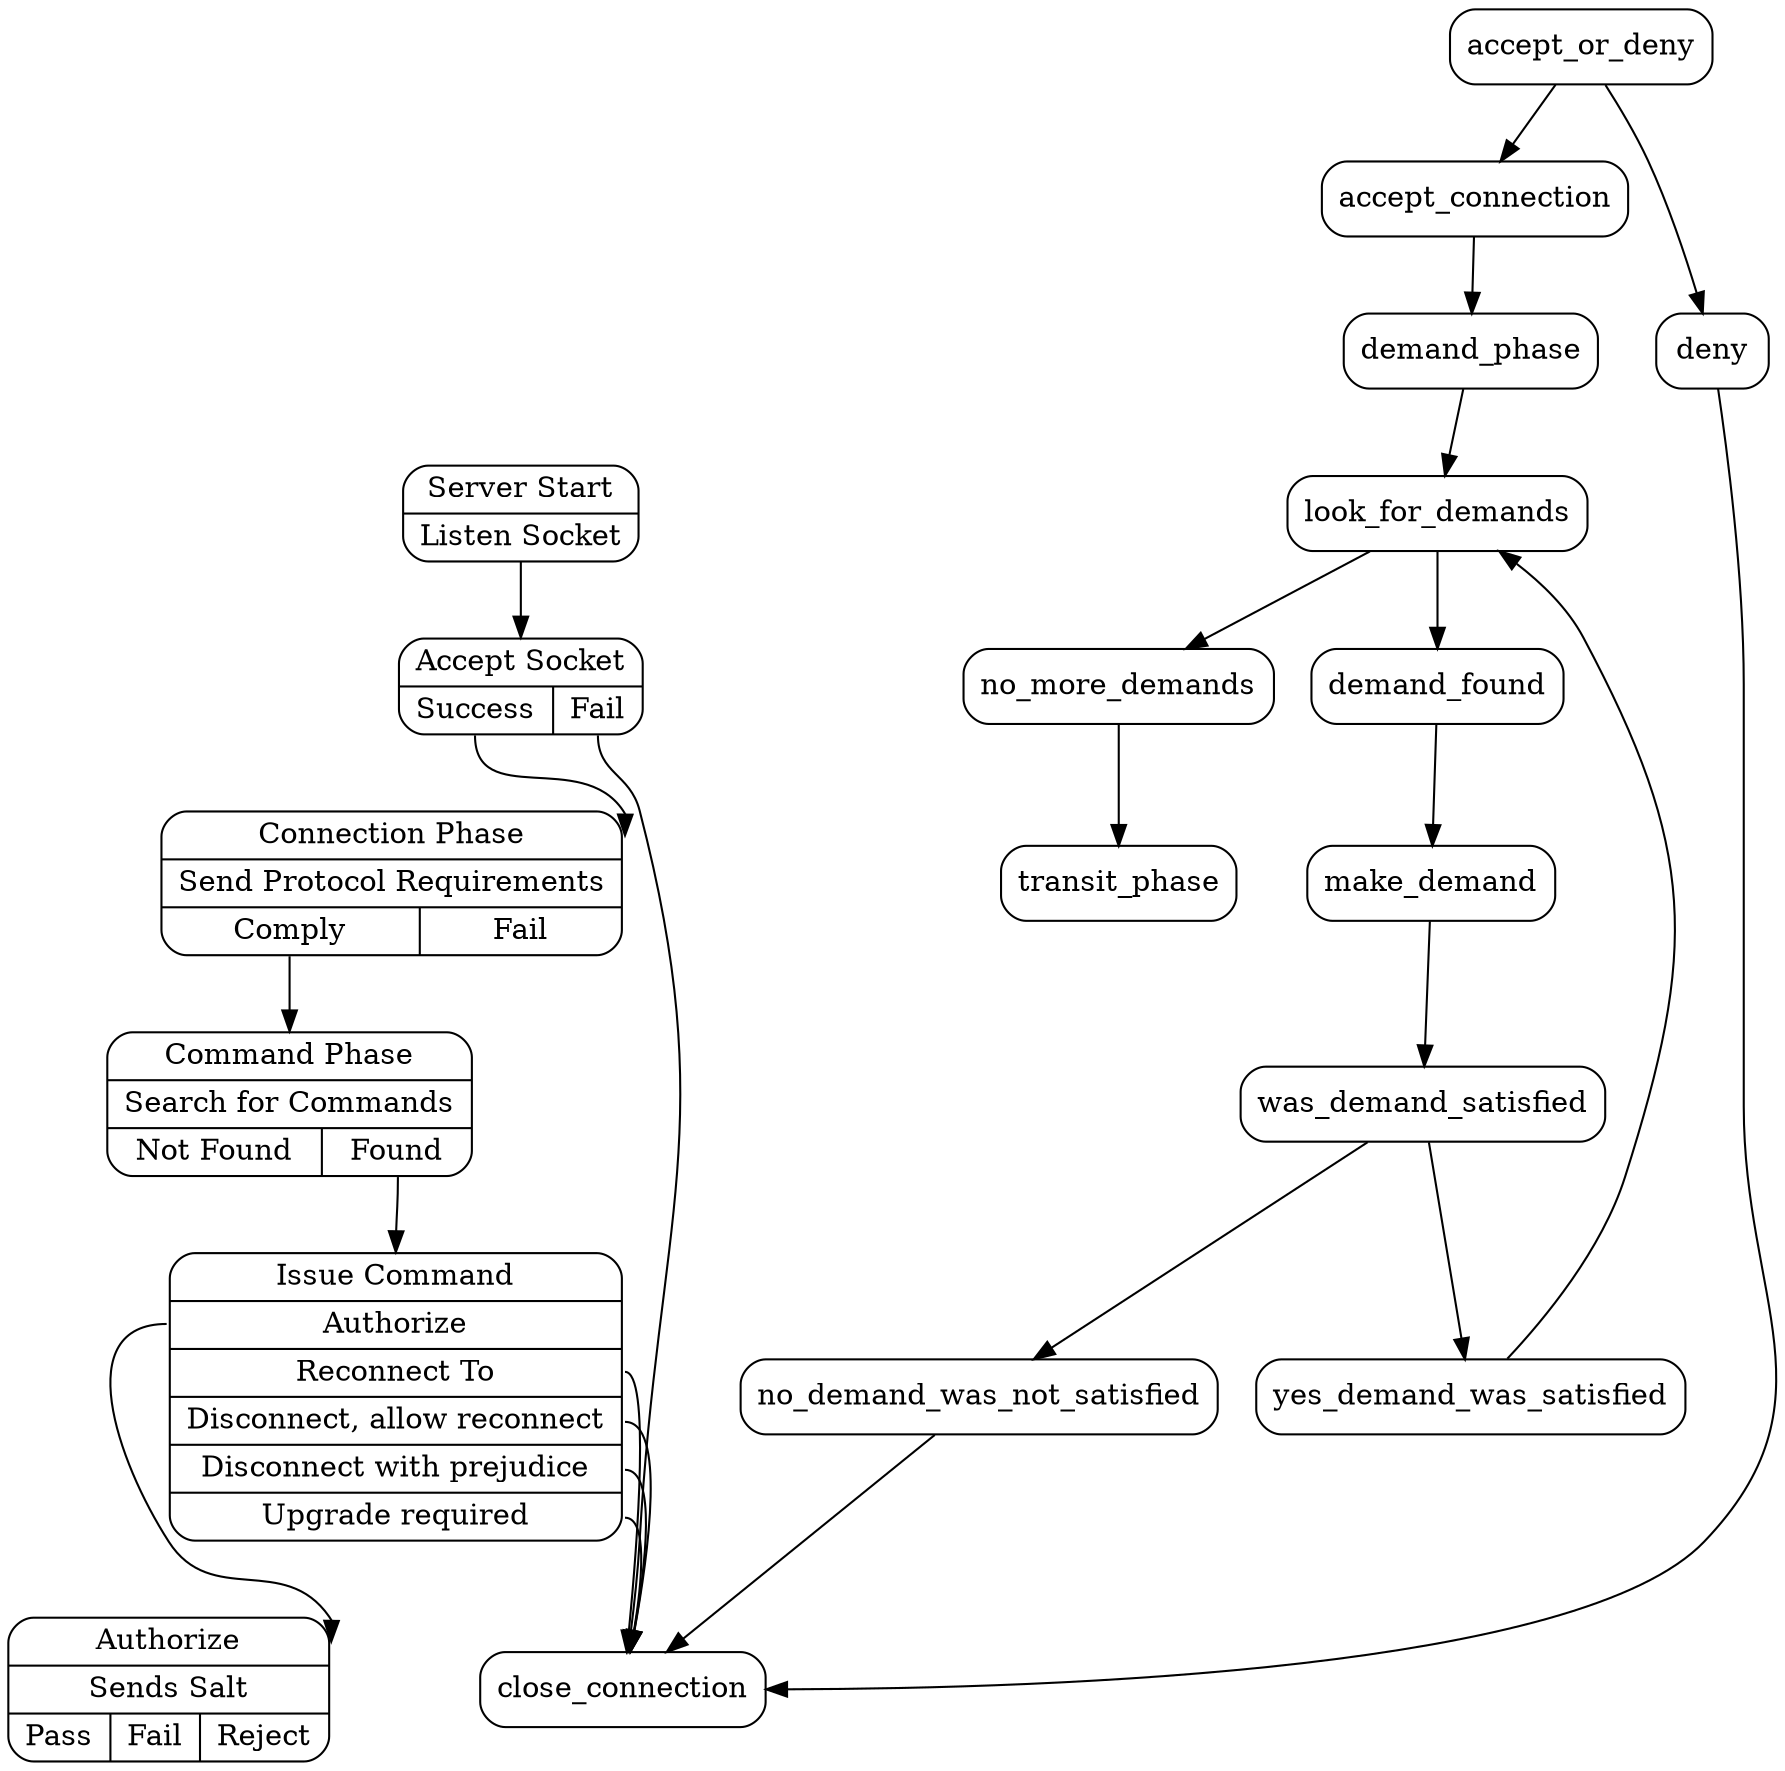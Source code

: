 // $Revision$

digraph G {

    graph [];
    node  [shape=Mrecord];
    edge  [];

    "server_start"     [label="{Server Start|<f0>Listen Socket}"];
    "accept_socket"    [label="{<f0>Accept Socket|{<f1>Success|<f2>Fail}}"];
    "connection_phase" [label="{<f0>Connection Phase|Send Protocol Requirements|{<f1>Comply|<f2>Fail}}"];
    "command_phase"    [label="{<f0>Command Phase|Search for Commands|{<f1>Not Found|<f2>Found}}"];
    "issue_command"    [label="{<f0>Issue Command|<f1>Authorize|<f2>Reconnect To|<f3>Disconnect, allow reconnect|<f4>Disconnect with prejudice|<f5>Upgrade required}"];
    "authorize"        [label="{<f0>Authorize|Sends Salt|{<f1>Pass|<f2>Fail|<f3>Reject}}"]

    server_start        -> accept_socket:f0    [];

    accept_socket:f1    -> connection_phase:f0 [];
    accept_socket:f2    -> close_connection    [];

    connection_phase:f1 -> command_phase:f0    [];

    command_phase:f2    -> issue_command:f0    [];

    issue_command:f1:w  -> authorize:f0        [];

    issue_command:f2:e  -> close_connection    [];
    issue_command:f3:e  -> close_connection    [];
    issue_command:f4:e  -> close_connection    [];
    issue_command:f5:e  -> close_connection    [];

    accept_or_deny -> accept_connection -> demand_phase

    demand_phase -> look_for_demands -> no_more_demands -> transit_phase

    look_for_demands -> demand_found -> make_demand -> was_demand_satisfied

    was_demand_satisfied -> no_demand_was_not_satisfied -> close_connection

    was_demand_satisfied -> yes_demand_was_satisfied
      yes_demand_was_satisfied -> look_for_demands [constraint=false]



    accept_or_deny -> deny -> close_connection




}